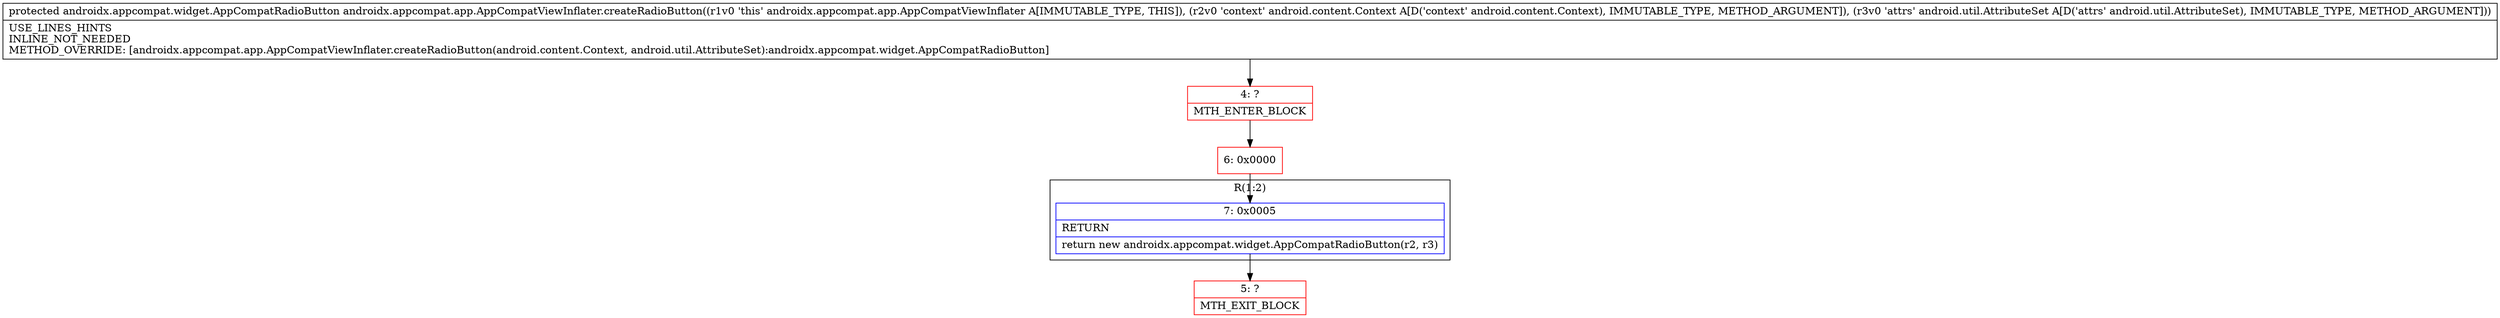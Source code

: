 digraph "CFG forandroidx.appcompat.app.AppCompatViewInflater.createRadioButton(Landroid\/content\/Context;Landroid\/util\/AttributeSet;)Landroidx\/appcompat\/widget\/AppCompatRadioButton;" {
subgraph cluster_Region_706901002 {
label = "R(1:2)";
node [shape=record,color=blue];
Node_7 [shape=record,label="{7\:\ 0x0005|RETURN\l|return new androidx.appcompat.widget.AppCompatRadioButton(r2, r3)\l}"];
}
Node_4 [shape=record,color=red,label="{4\:\ ?|MTH_ENTER_BLOCK\l}"];
Node_6 [shape=record,color=red,label="{6\:\ 0x0000}"];
Node_5 [shape=record,color=red,label="{5\:\ ?|MTH_EXIT_BLOCK\l}"];
MethodNode[shape=record,label="{protected androidx.appcompat.widget.AppCompatRadioButton androidx.appcompat.app.AppCompatViewInflater.createRadioButton((r1v0 'this' androidx.appcompat.app.AppCompatViewInflater A[IMMUTABLE_TYPE, THIS]), (r2v0 'context' android.content.Context A[D('context' android.content.Context), IMMUTABLE_TYPE, METHOD_ARGUMENT]), (r3v0 'attrs' android.util.AttributeSet A[D('attrs' android.util.AttributeSet), IMMUTABLE_TYPE, METHOD_ARGUMENT]))  | USE_LINES_HINTS\lINLINE_NOT_NEEDED\lMETHOD_OVERRIDE: [androidx.appcompat.app.AppCompatViewInflater.createRadioButton(android.content.Context, android.util.AttributeSet):androidx.appcompat.widget.AppCompatRadioButton]\l}"];
MethodNode -> Node_4;Node_7 -> Node_5;
Node_4 -> Node_6;
Node_6 -> Node_7;
}

